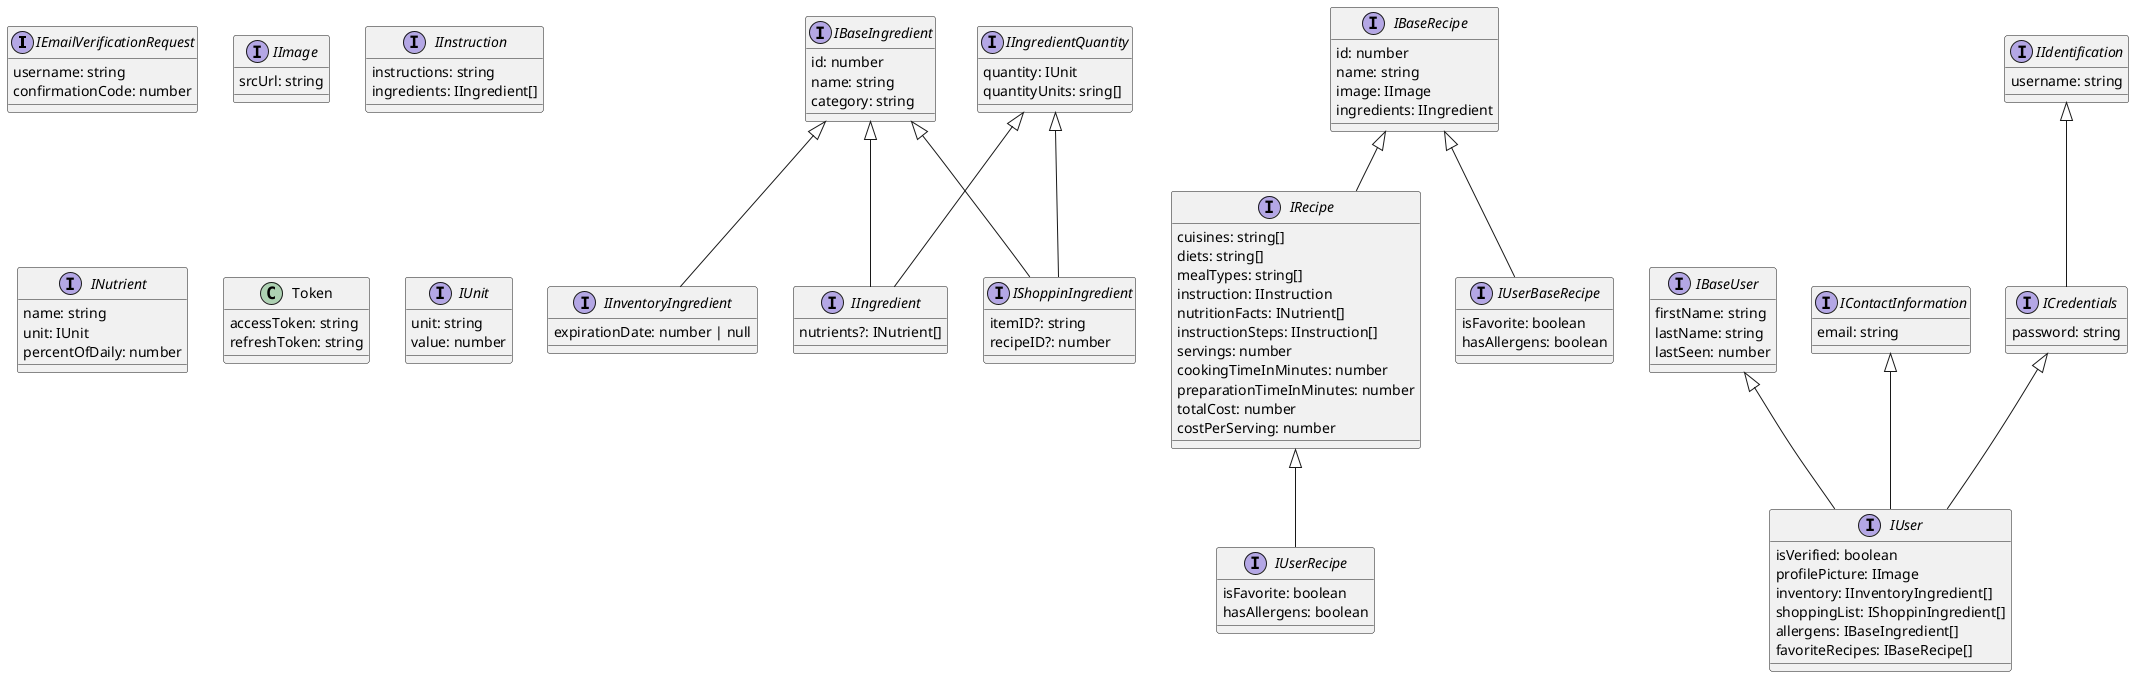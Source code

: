 @startuml

interface IEmailVerificationRequest {
    username: string
    confirmationCode: number
}

interface IImage {
    srcUrl: string
}

interface IBaseIngredient {
    id: number
    name: string
    category: string
}

interface IIngredientQuantity {
    quantity: IUnit
    quantityUnits: sring[]
}

interface IIngredient extends IBaseIngredient, IIngredientQuantity {
    nutrients?: INutrient[]
}

interface IInventoryIngredient extends IBaseIngredient {
    expirationDate: number | null
}

interface IShoppinIngredient extends IBaseIngredient, IIngredientQuantity {
    itemID?: string
    recipeID?: number
}

interface IInstruction {
    instructions: string
    ingredients: IIngredient[]
}

interface INutrient {
    name: string
    unit: IUnit
    percentOfDaily: number
}

interface IBaseRecipe {
    id: number
    name: string
    image: IImage
    ingredients: IIngredient
}

interface IRecipe extends IBaseRecipe {
    cuisines: string[]
    diets: string[]
    mealTypes: string[]
    instruction: IInstruction
    nutritionFacts: INutrient[]
    instructionSteps: IInstruction[]
    servings: number
    cookingTimeInMinutes: number
    preparationTimeInMinutes: number
    totalCost: number
    costPerServing: number
}

interface IUserRecipe extends IRecipe {
    isFavorite: boolean
    hasAllergens: boolean
}

interface IUserBaseRecipe extends IBaseRecipe {
    isFavorite: boolean
    hasAllergens: boolean
}

class Token {
    accessToken: string
    refreshToken: string
}

interface IUnit {
    unit: string
    value: number
}

interface IBaseUser {
    firstName: string
    lastName: string
    lastSeen: number
}

interface IContactInformation {
    email: string
}

interface ICredentials extends IIdentification {
    password: string
}

interface IIdentification {
    username: string
}

interface IUser extends IBaseUser, ICredentials, IContactInformation {
    isVerified: boolean
    profilePicture: IImage
    inventory: IInventoryIngredient[]
    shoppingList: IShoppinIngredient[]
    allergens: IBaseIngredient[]
    favoriteRecipes: IBaseRecipe[]
}

@enduml
